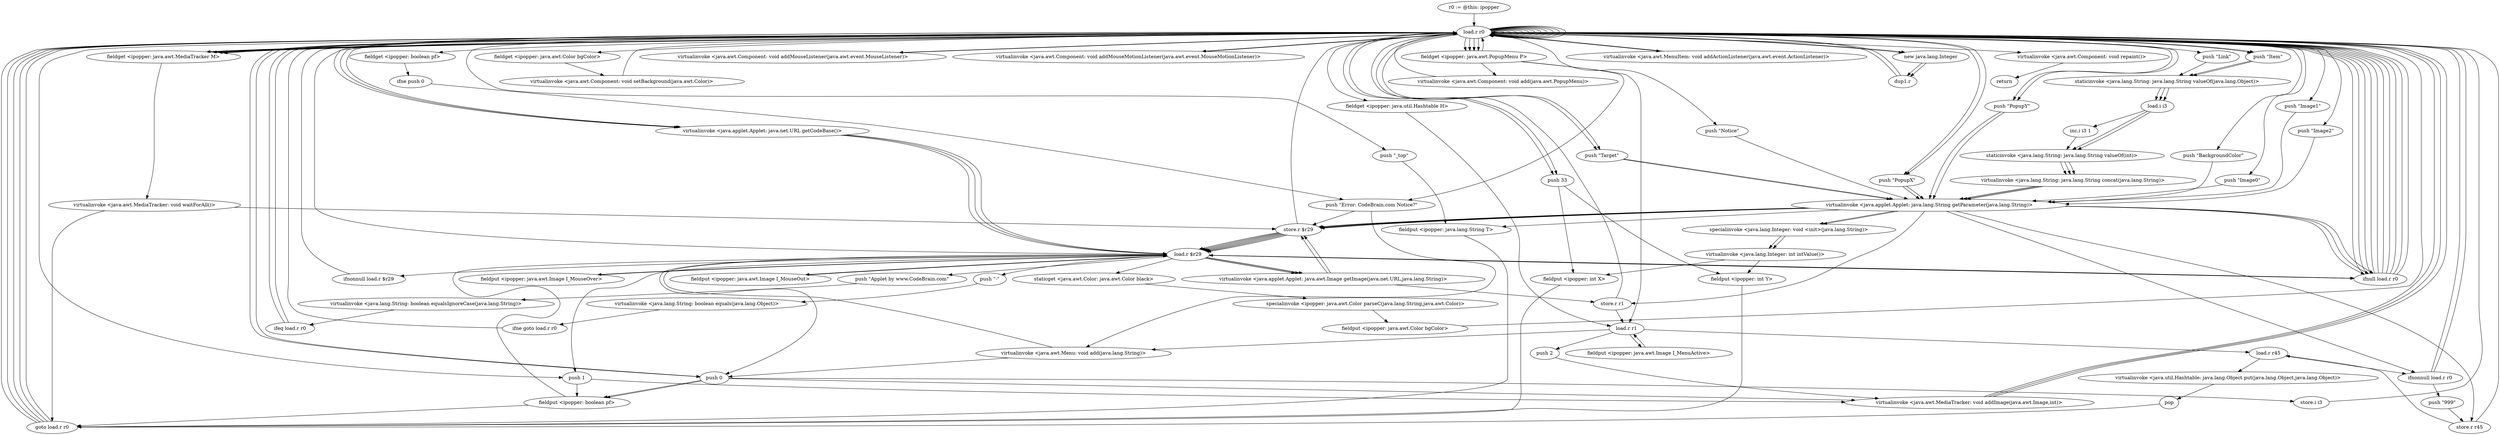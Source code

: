 digraph "" {
    "r0 := @this: ipopper"
    "load.r r0"
    "r0 := @this: ipopper"->"load.r r0";
    "push \"Notice\""
    "load.r r0"->"push \"Notice\"";
    "virtualinvoke <java.applet.Applet: java.lang.String getParameter(java.lang.String)>"
    "push \"Notice\""->"virtualinvoke <java.applet.Applet: java.lang.String getParameter(java.lang.String)>";
    "store.r $r29"
    "virtualinvoke <java.applet.Applet: java.lang.String getParameter(java.lang.String)>"->"store.r $r29";
    "load.r $r29"
    "store.r $r29"->"load.r $r29";
    "ifnonnull load.r $r29"
    "load.r $r29"->"ifnonnull load.r $r29";
    "ifnonnull load.r $r29"->"load.r r0";
    "push 0"
    "load.r r0"->"push 0";
    "fieldput <ipopper: boolean pf>"
    "push 0"->"fieldput <ipopper: boolean pf>";
    "fieldput <ipopper: boolean pf>"->"load.r $r29";
    "ifnull load.r r0"
    "load.r $r29"->"ifnull load.r r0";
    "ifnull load.r r0"->"load.r $r29";
    "push \"Applet by www.CodeBrain.com\""
    "load.r $r29"->"push \"Applet by www.CodeBrain.com\"";
    "virtualinvoke <java.lang.String: boolean equalsIgnoreCase(java.lang.String)>"
    "push \"Applet by www.CodeBrain.com\""->"virtualinvoke <java.lang.String: boolean equalsIgnoreCase(java.lang.String)>";
    "ifeq load.r r0"
    "virtualinvoke <java.lang.String: boolean equalsIgnoreCase(java.lang.String)>"->"ifeq load.r r0";
    "ifeq load.r r0"->"load.r r0";
    "push 1"
    "load.r r0"->"push 1";
    "push 1"->"fieldput <ipopper: boolean pf>";
    "goto load.r r0"
    "fieldput <ipopper: boolean pf>"->"goto load.r r0";
    "goto load.r r0"->"load.r r0";
    "push \"BackgroundColor\""
    "load.r r0"->"push \"BackgroundColor\"";
    "push \"BackgroundColor\""->"virtualinvoke <java.applet.Applet: java.lang.String getParameter(java.lang.String)>";
    "virtualinvoke <java.applet.Applet: java.lang.String getParameter(java.lang.String)>"->"store.r $r29";
    "store.r $r29"->"load.r $r29";
    "load.r $r29"->"ifnull load.r r0";
    "ifnull load.r r0"->"load.r r0";
    "load.r r0"->"load.r r0";
    "load.r r0"->"load.r $r29";
    "staticget <java.awt.Color: java.awt.Color black>"
    "load.r $r29"->"staticget <java.awt.Color: java.awt.Color black>";
    "specialinvoke <ipopper: java.awt.Color parseC(java.lang.String,java.awt.Color)>"
    "staticget <java.awt.Color: java.awt.Color black>"->"specialinvoke <ipopper: java.awt.Color parseC(java.lang.String,java.awt.Color)>";
    "fieldput <ipopper: java.awt.Color bgColor>"
    "specialinvoke <ipopper: java.awt.Color parseC(java.lang.String,java.awt.Color)>"->"fieldput <ipopper: java.awt.Color bgColor>";
    "fieldput <ipopper: java.awt.Color bgColor>"->"load.r r0";
    "load.r r0"->"load.r r0";
    "fieldget <ipopper: java.awt.Color bgColor>"
    "load.r r0"->"fieldget <ipopper: java.awt.Color bgColor>";
    "virtualinvoke <java.awt.Component: void setBackground(java.awt.Color)>"
    "fieldget <ipopper: java.awt.Color bgColor>"->"virtualinvoke <java.awt.Component: void setBackground(java.awt.Color)>";
    "virtualinvoke <java.awt.Component: void setBackground(java.awt.Color)>"->"load.r r0";
    "push \"Image0\""
    "load.r r0"->"push \"Image0\"";
    "push \"Image0\""->"virtualinvoke <java.applet.Applet: java.lang.String getParameter(java.lang.String)>";
    "virtualinvoke <java.applet.Applet: java.lang.String getParameter(java.lang.String)>"->"store.r $r29";
    "store.r $r29"->"load.r $r29";
    "load.r $r29"->"ifnull load.r r0";
    "ifnull load.r r0"->"load.r r0";
    "fieldget <ipopper: java.awt.MediaTracker M>"
    "load.r r0"->"fieldget <ipopper: java.awt.MediaTracker M>";
    "fieldget <ipopper: java.awt.MediaTracker M>"->"load.r r0";
    "load.r r0"->"load.r r0";
    "load.r r0"->"load.r r0";
    "virtualinvoke <java.applet.Applet: java.net.URL getCodeBase()>"
    "load.r r0"->"virtualinvoke <java.applet.Applet: java.net.URL getCodeBase()>";
    "virtualinvoke <java.applet.Applet: java.net.URL getCodeBase()>"->"load.r $r29";
    "virtualinvoke <java.applet.Applet: java.awt.Image getImage(java.net.URL,java.lang.String)>"
    "load.r $r29"->"virtualinvoke <java.applet.Applet: java.awt.Image getImage(java.net.URL,java.lang.String)>";
    "virtualinvoke <java.applet.Applet: java.awt.Image getImage(java.net.URL,java.lang.String)>"->"store.r $r29";
    "store.r $r29"->"load.r $r29";
    "fieldput <ipopper: java.awt.Image I_MouseOut>"
    "load.r $r29"->"fieldput <ipopper: java.awt.Image I_MouseOut>";
    "fieldput <ipopper: java.awt.Image I_MouseOut>"->"load.r $r29";
    "load.r $r29"->"push 0";
    "virtualinvoke <java.awt.MediaTracker: void addImage(java.awt.Image,int)>"
    "push 0"->"virtualinvoke <java.awt.MediaTracker: void addImage(java.awt.Image,int)>";
    "virtualinvoke <java.awt.MediaTracker: void addImage(java.awt.Image,int)>"->"load.r r0";
    "push \"Image1\""
    "load.r r0"->"push \"Image1\"";
    "push \"Image1\""->"virtualinvoke <java.applet.Applet: java.lang.String getParameter(java.lang.String)>";
    "virtualinvoke <java.applet.Applet: java.lang.String getParameter(java.lang.String)>"->"store.r $r29";
    "store.r $r29"->"load.r $r29";
    "load.r $r29"->"ifnull load.r r0";
    "ifnull load.r r0"->"load.r r0";
    "load.r r0"->"fieldget <ipopper: java.awt.MediaTracker M>";
    "fieldget <ipopper: java.awt.MediaTracker M>"->"load.r r0";
    "load.r r0"->"load.r r0";
    "load.r r0"->"load.r r0";
    "load.r r0"->"virtualinvoke <java.applet.Applet: java.net.URL getCodeBase()>";
    "virtualinvoke <java.applet.Applet: java.net.URL getCodeBase()>"->"load.r $r29";
    "load.r $r29"->"virtualinvoke <java.applet.Applet: java.awt.Image getImage(java.net.URL,java.lang.String)>";
    "virtualinvoke <java.applet.Applet: java.awt.Image getImage(java.net.URL,java.lang.String)>"->"store.r $r29";
    "store.r $r29"->"load.r $r29";
    "fieldput <ipopper: java.awt.Image I_MouseOver>"
    "load.r $r29"->"fieldput <ipopper: java.awt.Image I_MouseOver>";
    "fieldput <ipopper: java.awt.Image I_MouseOver>"->"load.r $r29";
    "load.r $r29"->"push 1";
    "push 1"->"virtualinvoke <java.awt.MediaTracker: void addImage(java.awt.Image,int)>";
    "virtualinvoke <java.awt.MediaTracker: void addImage(java.awt.Image,int)>"->"load.r r0";
    "push \"Image2\""
    "load.r r0"->"push \"Image2\"";
    "push \"Image2\""->"virtualinvoke <java.applet.Applet: java.lang.String getParameter(java.lang.String)>";
    "virtualinvoke <java.applet.Applet: java.lang.String getParameter(java.lang.String)>"->"store.r $r29";
    "store.r $r29"->"load.r $r29";
    "load.r $r29"->"ifnull load.r r0";
    "ifnull load.r r0"->"load.r r0";
    "load.r r0"->"fieldget <ipopper: java.awt.MediaTracker M>";
    "fieldget <ipopper: java.awt.MediaTracker M>"->"load.r r0";
    "load.r r0"->"load.r r0";
    "load.r r0"->"load.r r0";
    "load.r r0"->"virtualinvoke <java.applet.Applet: java.net.URL getCodeBase()>";
    "virtualinvoke <java.applet.Applet: java.net.URL getCodeBase()>"->"load.r $r29";
    "load.r $r29"->"virtualinvoke <java.applet.Applet: java.awt.Image getImage(java.net.URL,java.lang.String)>";
    "store.r r1"
    "virtualinvoke <java.applet.Applet: java.awt.Image getImage(java.net.URL,java.lang.String)>"->"store.r r1";
    "load.r r1"
    "store.r r1"->"load.r r1";
    "fieldput <ipopper: java.awt.Image I_MenuActive>"
    "load.r r1"->"fieldput <ipopper: java.awt.Image I_MenuActive>";
    "fieldput <ipopper: java.awt.Image I_MenuActive>"->"load.r r1";
    "push 2"
    "load.r r1"->"push 2";
    "push 2"->"virtualinvoke <java.awt.MediaTracker: void addImage(java.awt.Image,int)>";
    "virtualinvoke <java.awt.MediaTracker: void addImage(java.awt.Image,int)>"->"load.r r0";
    "push \"Target\""
    "load.r r0"->"push \"Target\"";
    "push \"Target\""->"virtualinvoke <java.applet.Applet: java.lang.String getParameter(java.lang.String)>";
    "ifnonnull load.r r0"
    "virtualinvoke <java.applet.Applet: java.lang.String getParameter(java.lang.String)>"->"ifnonnull load.r r0";
    "ifnonnull load.r r0"->"load.r r0";
    "push \"_top\""
    "load.r r0"->"push \"_top\"";
    "fieldput <ipopper: java.lang.String T>"
    "push \"_top\""->"fieldput <ipopper: java.lang.String T>";
    "fieldput <ipopper: java.lang.String T>"->"goto load.r r0";
    "goto load.r r0"->"load.r r0";
    "load.r r0"->"load.r r0";
    "virtualinvoke <java.awt.Component: void addMouseListener(java.awt.event.MouseListener)>"
    "load.r r0"->"virtualinvoke <java.awt.Component: void addMouseListener(java.awt.event.MouseListener)>";
    "virtualinvoke <java.awt.Component: void addMouseListener(java.awt.event.MouseListener)>"->"load.r r0";
    "load.r r0"->"load.r r0";
    "virtualinvoke <java.awt.Component: void addMouseMotionListener(java.awt.event.MouseMotionListener)>"
    "load.r r0"->"virtualinvoke <java.awt.Component: void addMouseMotionListener(java.awt.event.MouseMotionListener)>";
    "virtualinvoke <java.awt.Component: void addMouseMotionListener(java.awt.event.MouseMotionListener)>"->"load.r r0";
    "load.r r0"->"load.r r0";
    "fieldget <ipopper: java.awt.PopupMenu P>"
    "load.r r0"->"fieldget <ipopper: java.awt.PopupMenu P>";
    "virtualinvoke <java.awt.Component: void add(java.awt.PopupMenu)>"
    "fieldget <ipopper: java.awt.PopupMenu P>"->"virtualinvoke <java.awt.Component: void add(java.awt.PopupMenu)>";
    "virtualinvoke <java.awt.Component: void add(java.awt.PopupMenu)>"->"load.r r0";
    "push \"PopupX\""
    "load.r r0"->"push \"PopupX\"";
    "push \"PopupX\""->"virtualinvoke <java.applet.Applet: java.lang.String getParameter(java.lang.String)>";
    "virtualinvoke <java.applet.Applet: java.lang.String getParameter(java.lang.String)>"->"ifnull load.r r0";
    "ifnull load.r r0"->"load.r r0";
    "new java.lang.Integer"
    "load.r r0"->"new java.lang.Integer";
    "dup1.r"
    "new java.lang.Integer"->"dup1.r";
    "dup1.r"->"load.r r0";
    "load.r r0"->"push \"PopupX\"";
    "push \"PopupX\""->"virtualinvoke <java.applet.Applet: java.lang.String getParameter(java.lang.String)>";
    "specialinvoke <java.lang.Integer: void <init>(java.lang.String)>"
    "virtualinvoke <java.applet.Applet: java.lang.String getParameter(java.lang.String)>"->"specialinvoke <java.lang.Integer: void <init>(java.lang.String)>";
    "virtualinvoke <java.lang.Integer: int intValue()>"
    "specialinvoke <java.lang.Integer: void <init>(java.lang.String)>"->"virtualinvoke <java.lang.Integer: int intValue()>";
    "fieldput <ipopper: int X>"
    "virtualinvoke <java.lang.Integer: int intValue()>"->"fieldput <ipopper: int X>";
    "fieldput <ipopper: int X>"->"goto load.r r0";
    "goto load.r r0"->"load.r r0";
    "push \"PopupY\""
    "load.r r0"->"push \"PopupY\"";
    "push \"PopupY\""->"virtualinvoke <java.applet.Applet: java.lang.String getParameter(java.lang.String)>";
    "virtualinvoke <java.applet.Applet: java.lang.String getParameter(java.lang.String)>"->"ifnull load.r r0";
    "ifnull load.r r0"->"load.r r0";
    "load.r r0"->"new java.lang.Integer";
    "new java.lang.Integer"->"dup1.r";
    "dup1.r"->"load.r r0";
    "load.r r0"->"push \"PopupY\"";
    "push \"PopupY\""->"virtualinvoke <java.applet.Applet: java.lang.String getParameter(java.lang.String)>";
    "virtualinvoke <java.applet.Applet: java.lang.String getParameter(java.lang.String)>"->"specialinvoke <java.lang.Integer: void <init>(java.lang.String)>";
    "specialinvoke <java.lang.Integer: void <init>(java.lang.String)>"->"virtualinvoke <java.lang.Integer: int intValue()>";
    "fieldput <ipopper: int Y>"
    "virtualinvoke <java.lang.Integer: int intValue()>"->"fieldput <ipopper: int Y>";
    "fieldput <ipopper: int Y>"->"goto load.r r0";
    "goto load.r r0"->"load.r r0";
    "fieldget <ipopper: boolean pf>"
    "load.r r0"->"fieldget <ipopper: boolean pf>";
    "ifne push 0"
    "fieldget <ipopper: boolean pf>"->"ifne push 0";
    "push \"Error: CodeBrain.com Notice?\""
    "ifne push 0"->"push \"Error: CodeBrain.com Notice?\"";
    "push \"Error: CodeBrain.com Notice?\""->"store.r $r29";
    "store.r $r29"->"load.r r0";
    "load.r r0"->"fieldget <ipopper: java.awt.PopupMenu P>";
    "fieldget <ipopper: java.awt.PopupMenu P>"->"push \"Error: CodeBrain.com Notice?\"";
    "virtualinvoke <java.awt.Menu: void add(java.lang.String)>"
    "push \"Error: CodeBrain.com Notice?\""->"virtualinvoke <java.awt.Menu: void add(java.lang.String)>";
    "virtualinvoke <java.awt.Menu: void add(java.lang.String)>"->"push 0";
    "store.i i3"
    "push 0"->"store.i i3";
    "store.i i3"->"load.r r0";
    "push \"Item\""
    "load.r r0"->"push \"Item\"";
    "staticinvoke <java.lang.String: java.lang.String valueOf(java.lang.Object)>"
    "push \"Item\""->"staticinvoke <java.lang.String: java.lang.String valueOf(java.lang.Object)>";
    "load.i i3"
    "staticinvoke <java.lang.String: java.lang.String valueOf(java.lang.Object)>"->"load.i i3";
    "staticinvoke <java.lang.String: java.lang.String valueOf(int)>"
    "load.i i3"->"staticinvoke <java.lang.String: java.lang.String valueOf(int)>";
    "virtualinvoke <java.lang.String: java.lang.String concat(java.lang.String)>"
    "staticinvoke <java.lang.String: java.lang.String valueOf(int)>"->"virtualinvoke <java.lang.String: java.lang.String concat(java.lang.String)>";
    "virtualinvoke <java.lang.String: java.lang.String concat(java.lang.String)>"->"virtualinvoke <java.applet.Applet: java.lang.String getParameter(java.lang.String)>";
    "virtualinvoke <java.applet.Applet: java.lang.String getParameter(java.lang.String)>"->"ifnull load.r r0";
    "ifnull load.r r0"->"load.r r0";
    "push \"Link\""
    "load.r r0"->"push \"Link\"";
    "push \"Link\""->"staticinvoke <java.lang.String: java.lang.String valueOf(java.lang.Object)>";
    "staticinvoke <java.lang.String: java.lang.String valueOf(java.lang.Object)>"->"load.i i3";
    "load.i i3"->"staticinvoke <java.lang.String: java.lang.String valueOf(int)>";
    "staticinvoke <java.lang.String: java.lang.String valueOf(int)>"->"virtualinvoke <java.lang.String: java.lang.String concat(java.lang.String)>";
    "virtualinvoke <java.lang.String: java.lang.String concat(java.lang.String)>"->"virtualinvoke <java.applet.Applet: java.lang.String getParameter(java.lang.String)>";
    "store.r r45"
    "virtualinvoke <java.applet.Applet: java.lang.String getParameter(java.lang.String)>"->"store.r r45";
    "load.r r45"
    "store.r r45"->"load.r r45";
    "load.r r45"->"ifnonnull load.r r0";
    "push \"999\""
    "ifnonnull load.r r0"->"push \"999\"";
    "push \"999\""->"store.r r45";
    "store.r r45"->"load.r r0";
    "load.r r0"->"push \"Item\"";
    "push \"Item\""->"staticinvoke <java.lang.String: java.lang.String valueOf(java.lang.Object)>";
    "staticinvoke <java.lang.String: java.lang.String valueOf(java.lang.Object)>"->"load.i i3";
    "inc.i i3 1"
    "load.i i3"->"inc.i i3 1";
    "inc.i i3 1"->"staticinvoke <java.lang.String: java.lang.String valueOf(int)>";
    "staticinvoke <java.lang.String: java.lang.String valueOf(int)>"->"virtualinvoke <java.lang.String: java.lang.String concat(java.lang.String)>";
    "virtualinvoke <java.lang.String: java.lang.String concat(java.lang.String)>"->"virtualinvoke <java.applet.Applet: java.lang.String getParameter(java.lang.String)>";
    "virtualinvoke <java.applet.Applet: java.lang.String getParameter(java.lang.String)>"->"store.r r1";
    "store.r r1"->"load.r r0";
    "load.r r0"->"fieldget <ipopper: java.awt.PopupMenu P>";
    "fieldget <ipopper: java.awt.PopupMenu P>"->"load.r r1";
    "load.r r1"->"virtualinvoke <java.awt.Menu: void add(java.lang.String)>";
    "virtualinvoke <java.awt.Menu: void add(java.lang.String)>"->"load.r $r29";
    "push \"-\""
    "load.r $r29"->"push \"-\"";
    "virtualinvoke <java.lang.String: boolean equals(java.lang.Object)>"
    "push \"-\""->"virtualinvoke <java.lang.String: boolean equals(java.lang.Object)>";
    "ifne goto load.r r0"
    "virtualinvoke <java.lang.String: boolean equals(java.lang.Object)>"->"ifne goto load.r r0";
    "ifne goto load.r r0"->"load.r r0";
    "fieldget <ipopper: java.util.Hashtable H>"
    "load.r r0"->"fieldget <ipopper: java.util.Hashtable H>";
    "fieldget <ipopper: java.util.Hashtable H>"->"load.r r1";
    "load.r r1"->"load.r r45";
    "virtualinvoke <java.util.Hashtable: java.lang.Object put(java.lang.Object,java.lang.Object)>"
    "load.r r45"->"virtualinvoke <java.util.Hashtable: java.lang.Object put(java.lang.Object,java.lang.Object)>";
    "pop"
    "virtualinvoke <java.util.Hashtable: java.lang.Object put(java.lang.Object,java.lang.Object)>"->"pop";
    "pop"->"goto load.r r0";
    "ifnull load.r r0"->"load.r r0";
    "load.r r0"->"fieldget <ipopper: java.awt.PopupMenu P>";
    "fieldget <ipopper: java.awt.PopupMenu P>"->"load.r r0";
    "virtualinvoke <java.awt.MenuItem: void addActionListener(java.awt.event.ActionListener)>"
    "load.r r0"->"virtualinvoke <java.awt.MenuItem: void addActionListener(java.awt.event.ActionListener)>";
    "virtualinvoke <java.awt.MenuItem: void addActionListener(java.awt.event.ActionListener)>"->"load.r r0";
    "load.r r0"->"fieldget <ipopper: java.awt.MediaTracker M>";
    "virtualinvoke <java.awt.MediaTracker: void waitForAll()>"
    "fieldget <ipopper: java.awt.MediaTracker M>"->"virtualinvoke <java.awt.MediaTracker: void waitForAll()>";
    "virtualinvoke <java.awt.MediaTracker: void waitForAll()>"->"goto load.r r0";
    "goto load.r r0"->"load.r r0";
    "virtualinvoke <java.awt.Component: void repaint()>"
    "load.r r0"->"virtualinvoke <java.awt.Component: void repaint()>";
    "return"
    "virtualinvoke <java.awt.Component: void repaint()>"->"return";
    "virtualinvoke <java.awt.MediaTracker: void waitForAll()>"->"store.r $r29";
    "ifnull load.r r0"->"load.r r0";
    "push 33"
    "load.r r0"->"push 33";
    "push 33"->"fieldput <ipopper: int Y>";
    "ifnull load.r r0"->"load.r r0";
    "load.r r0"->"push 33";
    "push 33"->"fieldput <ipopper: int X>";
    "ifnonnull load.r r0"->"load.r r0";
    "load.r r0"->"load.r r0";
    "load.r r0"->"push \"Target\"";
    "push \"Target\""->"virtualinvoke <java.applet.Applet: java.lang.String getParameter(java.lang.String)>";
    "virtualinvoke <java.applet.Applet: java.lang.String getParameter(java.lang.String)>"->"fieldput <ipopper: java.lang.String T>";
    "ifeq load.r r0"->"load.r r0";
    "load.r r0"->"push 0";
    "push 0"->"fieldput <ipopper: boolean pf>";
}
